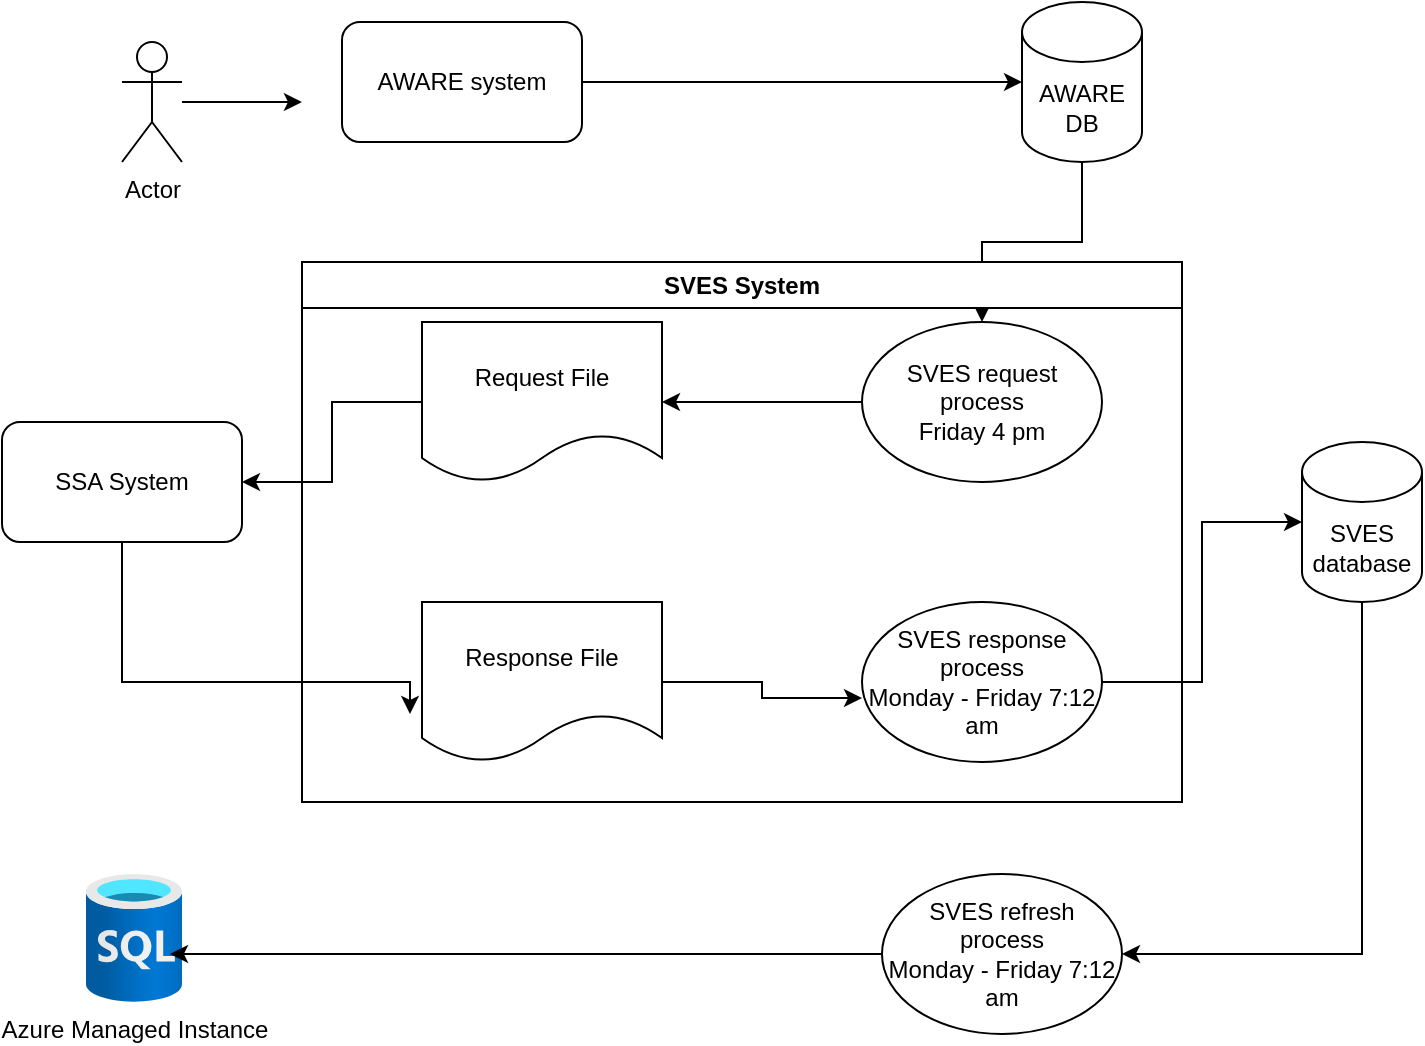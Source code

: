<mxfile version="28.0.4" pages="4">
  <diagram id="ErWEe3RkHl4P5wzTKjCB" name="SVES">
    <mxGraphModel dx="1418" dy="752" grid="1" gridSize="10" guides="1" tooltips="1" connect="1" arrows="1" fold="1" page="1" pageScale="1" pageWidth="850" pageHeight="1100" math="0" shadow="0">
      <root>
        <mxCell id="0" />
        <mxCell id="1" parent="0" />
        <mxCell id="MLg9Y7SFyvmeRMdnVMhF-10" style="edgeStyle=orthogonalEdgeStyle;rounded=0;orthogonalLoop=1;jettySize=auto;html=1;" parent="1" source="MLg9Y7SFyvmeRMdnVMhF-1" target="MLg9Y7SFyvmeRMdnVMhF-5" edge="1">
          <mxGeometry relative="1" as="geometry" />
        </mxCell>
        <mxCell id="MLg9Y7SFyvmeRMdnVMhF-1" value="AWARE system" style="rounded=1;whiteSpace=wrap;html=1;" parent="1" vertex="1">
          <mxGeometry x="230" y="60" width="120" height="60" as="geometry" />
        </mxCell>
        <mxCell id="MLg9Y7SFyvmeRMdnVMhF-2" value="Actor" style="shape=umlActor;verticalLabelPosition=bottom;verticalAlign=top;html=1;outlineConnect=0;" parent="1" vertex="1">
          <mxGeometry x="120" y="70" width="30" height="60" as="geometry" />
        </mxCell>
        <mxCell id="MLg9Y7SFyvmeRMdnVMhF-4" style="edgeStyle=orthogonalEdgeStyle;rounded=0;orthogonalLoop=1;jettySize=auto;html=1;entryX=-0.167;entryY=0.667;entryDx=0;entryDy=0;entryPerimeter=0;" parent="1" source="MLg9Y7SFyvmeRMdnVMhF-2" target="MLg9Y7SFyvmeRMdnVMhF-1" edge="1">
          <mxGeometry relative="1" as="geometry" />
        </mxCell>
        <mxCell id="MLg9Y7SFyvmeRMdnVMhF-11" style="edgeStyle=orthogonalEdgeStyle;rounded=0;orthogonalLoop=1;jettySize=auto;html=1;" parent="1" source="MLg9Y7SFyvmeRMdnVMhF-5" target="MLg9Y7SFyvmeRMdnVMhF-8" edge="1">
          <mxGeometry relative="1" as="geometry" />
        </mxCell>
        <mxCell id="MLg9Y7SFyvmeRMdnVMhF-5" value="AWARE DB" style="shape=cylinder3;whiteSpace=wrap;html=1;boundedLbl=1;backgroundOutline=1;size=15;" parent="1" vertex="1">
          <mxGeometry x="570" y="50" width="60" height="80" as="geometry" />
        </mxCell>
        <mxCell id="MLg9Y7SFyvmeRMdnVMhF-7" value="SSA System" style="rounded=1;whiteSpace=wrap;html=1;" parent="1" vertex="1">
          <mxGeometry x="60" y="260" width="120" height="60" as="geometry" />
        </mxCell>
        <mxCell id="MLg9Y7SFyvmeRMdnVMhF-13" style="edgeStyle=orthogonalEdgeStyle;rounded=0;orthogonalLoop=1;jettySize=auto;html=1;entryX=1;entryY=0.5;entryDx=0;entryDy=0;" parent="1" source="MLg9Y7SFyvmeRMdnVMhF-8" target="MLg9Y7SFyvmeRMdnVMhF-12" edge="1">
          <mxGeometry relative="1" as="geometry" />
        </mxCell>
        <mxCell id="MLg9Y7SFyvmeRMdnVMhF-8" value="SVES request process&lt;div&gt;Friday 4 pm&lt;/div&gt;" style="ellipse;whiteSpace=wrap;html=1;" parent="1" vertex="1">
          <mxGeometry x="490" y="210" width="120" height="80" as="geometry" />
        </mxCell>
        <mxCell id="MLg9Y7SFyvmeRMdnVMhF-15" style="edgeStyle=orthogonalEdgeStyle;rounded=0;orthogonalLoop=1;jettySize=auto;html=1;entryX=1;entryY=0.5;entryDx=0;entryDy=0;" parent="1" source="MLg9Y7SFyvmeRMdnVMhF-12" target="MLg9Y7SFyvmeRMdnVMhF-7" edge="1">
          <mxGeometry relative="1" as="geometry" />
        </mxCell>
        <mxCell id="MLg9Y7SFyvmeRMdnVMhF-12" value="Request File" style="shape=document;whiteSpace=wrap;html=1;boundedLbl=1;" parent="1" vertex="1">
          <mxGeometry x="270" y="210" width="120" height="80" as="geometry" />
        </mxCell>
        <mxCell id="MLg9Y7SFyvmeRMdnVMhF-14" value="Response File" style="shape=document;whiteSpace=wrap;html=1;boundedLbl=1;" parent="1" vertex="1">
          <mxGeometry x="270" y="350" width="120" height="80" as="geometry" />
        </mxCell>
        <mxCell id="MLg9Y7SFyvmeRMdnVMhF-16" style="edgeStyle=orthogonalEdgeStyle;rounded=0;orthogonalLoop=1;jettySize=auto;html=1;entryX=-0.05;entryY=0.7;entryDx=0;entryDy=0;entryPerimeter=0;" parent="1" source="MLg9Y7SFyvmeRMdnVMhF-7" target="MLg9Y7SFyvmeRMdnVMhF-14" edge="1">
          <mxGeometry relative="1" as="geometry">
            <Array as="points">
              <mxPoint x="120" y="390" />
              <mxPoint x="264" y="390" />
            </Array>
          </mxGeometry>
        </mxCell>
        <mxCell id="MLg9Y7SFyvmeRMdnVMhF-17" value="SVES response process&lt;div&gt;Monday - Friday 7:12 am&lt;/div&gt;" style="ellipse;whiteSpace=wrap;html=1;" parent="1" vertex="1">
          <mxGeometry x="490" y="350" width="120" height="80" as="geometry" />
        </mxCell>
        <mxCell id="MLg9Y7SFyvmeRMdnVMhF-18" style="edgeStyle=orthogonalEdgeStyle;rounded=0;orthogonalLoop=1;jettySize=auto;html=1;entryX=0;entryY=0.6;entryDx=0;entryDy=0;entryPerimeter=0;" parent="1" source="MLg9Y7SFyvmeRMdnVMhF-14" target="MLg9Y7SFyvmeRMdnVMhF-17" edge="1">
          <mxGeometry relative="1" as="geometry" />
        </mxCell>
        <mxCell id="MLg9Y7SFyvmeRMdnVMhF-23" style="edgeStyle=orthogonalEdgeStyle;rounded=0;orthogonalLoop=1;jettySize=auto;html=1;entryX=1;entryY=0.5;entryDx=0;entryDy=0;" parent="1" source="MLg9Y7SFyvmeRMdnVMhF-19" target="MLg9Y7SFyvmeRMdnVMhF-22" edge="1">
          <mxGeometry relative="1" as="geometry">
            <Array as="points">
              <mxPoint x="740" y="526" />
            </Array>
          </mxGeometry>
        </mxCell>
        <mxCell id="MLg9Y7SFyvmeRMdnVMhF-19" value="SVES database" style="shape=cylinder3;whiteSpace=wrap;html=1;boundedLbl=1;backgroundOutline=1;size=15;" parent="1" vertex="1">
          <mxGeometry x="710" y="270" width="60" height="80" as="geometry" />
        </mxCell>
        <mxCell id="MLg9Y7SFyvmeRMdnVMhF-20" style="edgeStyle=orthogonalEdgeStyle;rounded=0;orthogonalLoop=1;jettySize=auto;html=1;entryX=0;entryY=0.5;entryDx=0;entryDy=0;entryPerimeter=0;" parent="1" source="MLg9Y7SFyvmeRMdnVMhF-17" target="MLg9Y7SFyvmeRMdnVMhF-19" edge="1">
          <mxGeometry relative="1" as="geometry" />
        </mxCell>
        <mxCell id="MLg9Y7SFyvmeRMdnVMhF-21" value="Azure Managed Instance" style="image;aspect=fixed;html=1;points=[];align=center;fontSize=12;image=img/lib/azure2/databases/SQL_Database.svg;" parent="1" vertex="1">
          <mxGeometry x="102" y="486" width="48" height="64" as="geometry" />
        </mxCell>
        <mxCell id="MLg9Y7SFyvmeRMdnVMhF-22" value="SVES refresh process&lt;div&gt;Monday - Friday 7:12 am&lt;/div&gt;" style="ellipse;whiteSpace=wrap;html=1;" parent="1" vertex="1">
          <mxGeometry x="500" y="486" width="120" height="80" as="geometry" />
        </mxCell>
        <mxCell id="MLg9Y7SFyvmeRMdnVMhF-26" value="SVES System" style="swimlane;whiteSpace=wrap;html=1;" parent="1" vertex="1">
          <mxGeometry x="210" y="180" width="440" height="270" as="geometry" />
        </mxCell>
        <mxCell id="MLg9Y7SFyvmeRMdnVMhF-24" style="edgeStyle=orthogonalEdgeStyle;rounded=0;orthogonalLoop=1;jettySize=auto;html=1;entryX=0.875;entryY=0.625;entryDx=0;entryDy=0;entryPerimeter=0;" parent="1" source="MLg9Y7SFyvmeRMdnVMhF-22" target="MLg9Y7SFyvmeRMdnVMhF-21" edge="1">
          <mxGeometry relative="1" as="geometry" />
        </mxCell>
      </root>
    </mxGraphModel>
  </diagram>
  <diagram id="FOEXgTCbALY-1axX_mEj" name="Future SVES">
    <mxGraphModel dx="1418" dy="752" grid="1" gridSize="10" guides="1" tooltips="1" connect="1" arrows="1" fold="1" page="1" pageScale="1" pageWidth="850" pageHeight="1100" math="0" shadow="0">
      <root>
        <mxCell id="0" />
        <mxCell id="1" parent="0" />
        <mxCell id="gPIpEHQpolBbuwWLKx7v-23" style="edgeStyle=orthogonalEdgeStyle;rounded=0;orthogonalLoop=1;jettySize=auto;html=1;" parent="1" source="gPIpEHQpolBbuwWLKx7v-24" target="gPIpEHQpolBbuwWLKx7v-28" edge="1">
          <mxGeometry relative="1" as="geometry" />
        </mxCell>
        <mxCell id="gPIpEHQpolBbuwWLKx7v-24" value="AWARE system" style="rounded=1;whiteSpace=wrap;html=1;" parent="1" vertex="1">
          <mxGeometry x="250" y="250" width="120" height="60" as="geometry" />
        </mxCell>
        <mxCell id="gPIpEHQpolBbuwWLKx7v-25" value="Actor" style="shape=umlActor;verticalLabelPosition=bottom;verticalAlign=top;html=1;outlineConnect=0;" parent="1" vertex="1">
          <mxGeometry x="140" y="260" width="30" height="60" as="geometry" />
        </mxCell>
        <mxCell id="gPIpEHQpolBbuwWLKx7v-26" style="edgeStyle=orthogonalEdgeStyle;rounded=0;orthogonalLoop=1;jettySize=auto;html=1;entryX=-0.167;entryY=0.667;entryDx=0;entryDy=0;entryPerimeter=0;" parent="1" source="gPIpEHQpolBbuwWLKx7v-25" target="gPIpEHQpolBbuwWLKx7v-24" edge="1">
          <mxGeometry relative="1" as="geometry" />
        </mxCell>
        <mxCell id="gPIpEHQpolBbuwWLKx7v-27" style="edgeStyle=orthogonalEdgeStyle;rounded=0;orthogonalLoop=1;jettySize=auto;html=1;" parent="1" source="gPIpEHQpolBbuwWLKx7v-28" edge="1">
          <mxGeometry relative="1" as="geometry">
            <mxPoint x="570" y="400" as="targetPoint" />
          </mxGeometry>
        </mxCell>
        <mxCell id="gPIpEHQpolBbuwWLKx7v-28" value="AWARE DB" style="shape=cylinder3;whiteSpace=wrap;html=1;boundedLbl=1;backgroundOutline=1;size=15;" parent="1" vertex="1">
          <mxGeometry x="590" y="240" width="60" height="80" as="geometry" />
        </mxCell>
        <mxCell id="gPIpEHQpolBbuwWLKx7v-29" value="SSA System" style="rounded=1;whiteSpace=wrap;html=1;" parent="1" vertex="1">
          <mxGeometry x="80" y="450" width="120" height="60" as="geometry" />
        </mxCell>
        <mxCell id="gPIpEHQpolBbuwWLKx7v-32" style="edgeStyle=orthogonalEdgeStyle;rounded=0;orthogonalLoop=1;jettySize=auto;html=1;entryX=1;entryY=0.5;entryDx=0;entryDy=0;exitX=0;exitY=0.5;exitDx=0;exitDy=0;exitPerimeter=0;" parent="1" source="gPIpEHQpolBbuwWLKx7v-46" target="gPIpEHQpolBbuwWLKx7v-29" edge="1">
          <mxGeometry relative="1" as="geometry">
            <mxPoint x="290" y="440" as="sourcePoint" />
          </mxGeometry>
        </mxCell>
        <mxCell id="gPIpEHQpolBbuwWLKx7v-38" style="edgeStyle=orthogonalEdgeStyle;rounded=0;orthogonalLoop=1;jettySize=auto;html=1;entryX=1;entryY=0.5;entryDx=0;entryDy=0;" parent="1" source="gPIpEHQpolBbuwWLKx7v-39" edge="1">
          <mxGeometry relative="1" as="geometry">
            <Array as="points">
              <mxPoint x="760" y="716" />
            </Array>
            <mxPoint x="640" y="716" as="targetPoint" />
          </mxGeometry>
        </mxCell>
        <mxCell id="gPIpEHQpolBbuwWLKx7v-39" value="SVES database" style="shape=cylinder3;whiteSpace=wrap;html=1;boundedLbl=1;backgroundOutline=1;size=15;" parent="1" vertex="1">
          <mxGeometry x="730" y="460" width="60" height="80" as="geometry" />
        </mxCell>
        <mxCell id="gPIpEHQpolBbuwWLKx7v-40" style="edgeStyle=orthogonalEdgeStyle;rounded=0;orthogonalLoop=1;jettySize=auto;html=1;entryX=0;entryY=0.5;entryDx=0;entryDy=0;entryPerimeter=0;" parent="1" target="gPIpEHQpolBbuwWLKx7v-39" edge="1">
          <mxGeometry relative="1" as="geometry">
            <mxPoint x="610" y="580" as="sourcePoint" />
            <Array as="points">
              <mxPoint x="610" y="581" />
              <mxPoint x="650" y="581" />
              <mxPoint x="650" y="500" />
            </Array>
          </mxGeometry>
        </mxCell>
        <mxCell id="gPIpEHQpolBbuwWLKx7v-41" value="Azure Managed Instance" style="image;aspect=fixed;html=1;points=[];align=center;fontSize=12;image=img/lib/azure2/databases/SQL_Database.svg;" parent="1" vertex="1">
          <mxGeometry x="122" y="676" width="48" height="64" as="geometry" />
        </mxCell>
        <mxCell id="gPIpEHQpolBbuwWLKx7v-43" value="SVES System" style="swimlane;whiteSpace=wrap;html=1;" parent="1" vertex="1">
          <mxGeometry x="240" y="380" width="440" height="270" as="geometry" />
        </mxCell>
        <mxCell id="gPIpEHQpolBbuwWLKx7v-46" value="Request file" style="verticalLabelPosition=bottom;html=1;verticalAlign=top;align=center;strokeColor=none;fillColor=#00BEF2;shape=mxgraph.azure.storage_blob;" parent="gPIpEHQpolBbuwWLKx7v-43" vertex="1">
          <mxGeometry x="95" y="45" width="50" height="45" as="geometry" />
        </mxCell>
        <mxCell id="qNEKp2SMUfAJs7Vq2Zbj-2" value="Request file" style="verticalLabelPosition=bottom;html=1;verticalAlign=top;align=center;strokeColor=none;fillColor=#00BEF2;shape=mxgraph.azure.storage_blob;" vertex="1" parent="gPIpEHQpolBbuwWLKx7v-43">
          <mxGeometry x="100" y="170" width="50" height="45" as="geometry" />
        </mxCell>
        <mxCell id="qNEKp2SMUfAJs7Vq2Zbj-5" value="SVES_Request_WebJob" style="image;aspect=fixed;html=1;points=[];align=center;fontSize=12;image=img/lib/azure2/other/Web_Jobs.svg;" vertex="1" parent="gPIpEHQpolBbuwWLKx7v-43">
          <mxGeometry x="290" y="33.5" width="66" height="68" as="geometry" />
        </mxCell>
        <mxCell id="qNEKp2SMUfAJs7Vq2Zbj-6" value="SVES_Response_WebJob" style="image;aspect=fixed;html=1;points=[];align=center;fontSize=12;image=img/lib/azure2/other/Web_Jobs.svg;" vertex="1" parent="gPIpEHQpolBbuwWLKx7v-43">
          <mxGeometry x="300" y="154" width="66" height="68" as="geometry" />
        </mxCell>
        <mxCell id="qNEKp2SMUfAJs7Vq2Zbj-9" style="edgeStyle=orthogonalEdgeStyle;rounded=0;orthogonalLoop=1;jettySize=auto;html=1;entryX=1;entryY=0.5;entryDx=0;entryDy=0;entryPerimeter=0;" edge="1" parent="gPIpEHQpolBbuwWLKx7v-43" source="qNEKp2SMUfAJs7Vq2Zbj-5" target="gPIpEHQpolBbuwWLKx7v-46">
          <mxGeometry relative="1" as="geometry" />
        </mxCell>
        <mxCell id="qNEKp2SMUfAJs7Vq2Zbj-10" style="edgeStyle=orthogonalEdgeStyle;rounded=0;orthogonalLoop=1;jettySize=auto;html=1;entryX=0.152;entryY=0.566;entryDx=0;entryDy=0;entryPerimeter=0;" edge="1" parent="gPIpEHQpolBbuwWLKx7v-43" source="qNEKp2SMUfAJs7Vq2Zbj-2" target="qNEKp2SMUfAJs7Vq2Zbj-6">
          <mxGeometry relative="1" as="geometry" />
        </mxCell>
        <mxCell id="gPIpEHQpolBbuwWLKx7v-44" style="edgeStyle=orthogonalEdgeStyle;rounded=0;orthogonalLoop=1;jettySize=auto;html=1;entryX=0.875;entryY=0.625;entryDx=0;entryDy=0;entryPerimeter=0;" parent="1" target="gPIpEHQpolBbuwWLKx7v-41" edge="1">
          <mxGeometry relative="1" as="geometry">
            <mxPoint x="520" y="716" as="sourcePoint" />
          </mxGeometry>
        </mxCell>
        <mxCell id="qNEKp2SMUfAJs7Vq2Zbj-3" style="edgeStyle=orthogonalEdgeStyle;rounded=0;orthogonalLoop=1;jettySize=auto;html=1;entryX=0;entryY=0.5;entryDx=0;entryDy=0;entryPerimeter=0;" edge="1" parent="1" source="gPIpEHQpolBbuwWLKx7v-29" target="qNEKp2SMUfAJs7Vq2Zbj-2">
          <mxGeometry relative="1" as="geometry">
            <Array as="points">
              <mxPoint x="140" y="573" />
              <mxPoint x="265" y="573" />
            </Array>
          </mxGeometry>
        </mxCell>
        <mxCell id="qNEKp2SMUfAJs7Vq2Zbj-11" value="SVES_Refresh_WebJob" style="image;aspect=fixed;html=1;points=[];align=center;fontSize=12;image=img/lib/azure2/other/Web_Jobs.svg;" vertex="1" parent="1">
          <mxGeometry x="550" y="676" width="66" height="68" as="geometry" />
        </mxCell>
      </root>
    </mxGraphModel>
  </diagram>
  <diagram id="YwWu048TEgHhXD1repnB" name="SVES_Response">
    <mxGraphModel dx="1418" dy="752" grid="1" gridSize="10" guides="1" tooltips="1" connect="1" arrows="1" fold="1" page="1" pageScale="1" pageWidth="850" pageHeight="1100" math="0" shadow="0">
      <root>
        <mxCell id="0" />
        <mxCell id="1" parent="0" />
        <mxCell id="rn0WZyYpXiQJ-BusRnu9-4" value="" style="edgeStyle=orthogonalEdgeStyle;rounded=0;orthogonalLoop=1;jettySize=auto;html=1;" edge="1" parent="1" source="rn0WZyYpXiQJ-BusRnu9-1" target="rn0WZyYpXiQJ-BusRnu9-3">
          <mxGeometry relative="1" as="geometry" />
        </mxCell>
        <mxCell id="rn0WZyYpXiQJ-BusRnu9-1" value="Delete Records in Staging table" style="rounded=1;whiteSpace=wrap;html=1;" vertex="1" parent="1">
          <mxGeometry x="350" y="20" width="120" height="60" as="geometry" />
        </mxCell>
        <mxCell id="rn0WZyYpXiQJ-BusRnu9-6" value="" style="edgeStyle=orthogonalEdgeStyle;rounded=0;orthogonalLoop=1;jettySize=auto;html=1;" edge="1" parent="1" source="rn0WZyYpXiQJ-BusRnu9-3" target="rn0WZyYpXiQJ-BusRnu9-5">
          <mxGeometry relative="1" as="geometry" />
        </mxCell>
        <mxCell id="rn0WZyYpXiQJ-BusRnu9-3" value="Load No Benefits record" style="whiteSpace=wrap;html=1;rounded=1;" vertex="1" parent="1">
          <mxGeometry x="110" y="110" width="120" height="60" as="geometry" />
        </mxCell>
        <mxCell id="rn0WZyYpXiQJ-BusRnu9-8" value="" style="edgeStyle=orthogonalEdgeStyle;rounded=0;orthogonalLoop=1;jettySize=auto;html=1;" edge="1" parent="1" source="rn0WZyYpXiQJ-BusRnu9-5" target="rn0WZyYpXiQJ-BusRnu9-7">
          <mxGeometry relative="1" as="geometry" />
        </mxCell>
        <mxCell id="rn0WZyYpXiQJ-BusRnu9-5" value="Load Tye II records" style="whiteSpace=wrap;html=1;rounded=1;" vertex="1" parent="1">
          <mxGeometry x="290" y="110" width="120" height="60" as="geometry" />
        </mxCell>
        <mxCell id="rn0WZyYpXiQJ-BusRnu9-10" value="" style="edgeStyle=orthogonalEdgeStyle;rounded=0;orthogonalLoop=1;jettySize=auto;html=1;" edge="1" parent="1" source="rn0WZyYpXiQJ-BusRnu9-7" target="rn0WZyYpXiQJ-BusRnu9-9">
          <mxGeometry relative="1" as="geometry" />
        </mxCell>
        <mxCell id="rn0WZyYpXiQJ-BusRnu9-7" value="Load Type XVI records" style="whiteSpace=wrap;html=1;rounded=1;" vertex="1" parent="1">
          <mxGeometry x="450" y="110" width="120" height="60" as="geometry" />
        </mxCell>
        <mxCell id="rn0WZyYpXiQJ-BusRnu9-12" value="" style="edgeStyle=orthogonalEdgeStyle;rounded=0;orthogonalLoop=1;jettySize=auto;html=1;" edge="1" parent="1" source="rn0WZyYpXiQJ-BusRnu9-9" target="rn0WZyYpXiQJ-BusRnu9-11">
          <mxGeometry relative="1" as="geometry">
            <Array as="points">
              <mxPoint x="680" y="240" />
            </Array>
          </mxGeometry>
        </mxCell>
        <mxCell id="rn0WZyYpXiQJ-BusRnu9-9" value="Load both Type II and Type XVI records" style="whiteSpace=wrap;html=1;rounded=1;" vertex="1" parent="1">
          <mxGeometry x="620" y="110" width="120" height="60" as="geometry" />
        </mxCell>
        <mxCell id="rn0WZyYpXiQJ-BusRnu9-14" value="" style="edgeStyle=orthogonalEdgeStyle;rounded=0;orthogonalLoop=1;jettySize=auto;html=1;" edge="1" parent="1" source="rn0WZyYpXiQJ-BusRnu9-11" target="rn0WZyYpXiQJ-BusRnu9-13">
          <mxGeometry relative="1" as="geometry" />
        </mxCell>
        <mxCell id="rn0WZyYpXiQJ-BusRnu9-11" value="Pre-Update Data" style="whiteSpace=wrap;html=1;rounded=1;" vertex="1" parent="1">
          <mxGeometry x="365" y="210" width="120" height="60" as="geometry" />
        </mxCell>
        <mxCell id="rn0WZyYpXiQJ-BusRnu9-16" value="" style="edgeStyle=orthogonalEdgeStyle;rounded=0;orthogonalLoop=1;jettySize=auto;html=1;" edge="1" parent="1" source="rn0WZyYpXiQJ-BusRnu9-13" target="rn0WZyYpXiQJ-BusRnu9-15">
          <mxGeometry relative="1" as="geometry" />
        </mxCell>
        <mxCell id="rn0WZyYpXiQJ-BusRnu9-13" value="Validate No Benefits" style="whiteSpace=wrap;html=1;rounded=1;" vertex="1" parent="1">
          <mxGeometry x="80" y="290" width="120" height="60" as="geometry" />
        </mxCell>
        <mxCell id="rn0WZyYpXiQJ-BusRnu9-18" value="" style="edgeStyle=orthogonalEdgeStyle;rounded=0;orthogonalLoop=1;jettySize=auto;html=1;" edge="1" parent="1" source="rn0WZyYpXiQJ-BusRnu9-15" target="rn0WZyYpXiQJ-BusRnu9-17">
          <mxGeometry relative="1" as="geometry" />
        </mxCell>
        <mxCell id="rn0WZyYpXiQJ-BusRnu9-15" value="Validate Title II" style="whiteSpace=wrap;html=1;rounded=1;" vertex="1" parent="1">
          <mxGeometry x="260" y="290" width="120" height="60" as="geometry" />
        </mxCell>
        <mxCell id="rn0WZyYpXiQJ-BusRnu9-20" value="" style="edgeStyle=orthogonalEdgeStyle;rounded=0;orthogonalLoop=1;jettySize=auto;html=1;" edge="1" parent="1" source="rn0WZyYpXiQJ-BusRnu9-17" target="rn0WZyYpXiQJ-BusRnu9-19">
          <mxGeometry relative="1" as="geometry" />
        </mxCell>
        <mxCell id="rn0WZyYpXiQJ-BusRnu9-17" value="Validate Title XVI" style="whiteSpace=wrap;html=1;rounded=1;" vertex="1" parent="1">
          <mxGeometry x="460" y="290" width="120" height="60" as="geometry" />
        </mxCell>
        <mxCell id="rn0WZyYpXiQJ-BusRnu9-22" value="" style="edgeStyle=orthogonalEdgeStyle;rounded=0;orthogonalLoop=1;jettySize=auto;html=1;" edge="1" parent="1" source="rn0WZyYpXiQJ-BusRnu9-19" target="rn0WZyYpXiQJ-BusRnu9-21">
          <mxGeometry relative="1" as="geometry">
            <Array as="points">
              <mxPoint x="710" y="410" />
            </Array>
          </mxGeometry>
        </mxCell>
        <mxCell id="rn0WZyYpXiQJ-BusRnu9-19" value="Validate both Title II and Title XVI" style="whiteSpace=wrap;html=1;rounded=1;" vertex="1" parent="1">
          <mxGeometry x="660" y="290" width="120" height="60" as="geometry" />
        </mxCell>
        <mxCell id="rn0WZyYpXiQJ-BusRnu9-24" value="" style="edgeStyle=orthogonalEdgeStyle;rounded=0;orthogonalLoop=1;jettySize=auto;html=1;" edge="1" parent="1" source="rn0WZyYpXiQJ-BusRnu9-21" target="rn0WZyYpXiQJ-BusRnu9-23">
          <mxGeometry relative="1" as="geometry" />
        </mxCell>
        <mxCell id="rn0WZyYpXiQJ-BusRnu9-21" value="Update Aware Log preUpdate data" style="whiteSpace=wrap;html=1;rounded=1;" vertex="1" parent="1">
          <mxGeometry x="365" y="380" width="120" height="60" as="geometry" />
        </mxCell>
        <mxCell id="rn0WZyYpXiQJ-BusRnu9-23" value="Create VES Stats Report" style="whiteSpace=wrap;html=1;rounded=1;" vertex="1" parent="1">
          <mxGeometry x="365" y="470" width="120" height="60" as="geometry" />
        </mxCell>
      </root>
    </mxGraphModel>
  </diagram>
  <diagram id="945O-W21DyEdW42Vvx96" name="Budget Access DB Migration">
    <mxGraphModel dx="1418" dy="752" grid="1" gridSize="10" guides="1" tooltips="1" connect="1" arrows="1" fold="1" page="1" pageScale="1" pageWidth="850" pageHeight="1100" math="0" shadow="0">
      <root>
        <mxCell id="0" />
        <mxCell id="1" parent="0" />
        <mxCell id="8B_Xu-iO_OuKSOJBWG5p-13" style="edgeStyle=orthogonalEdgeStyle;rounded=0;orthogonalLoop=1;jettySize=auto;html=1;" edge="1" parent="1" source="8B_Xu-iO_OuKSOJBWG5p-4" target="8B_Xu-iO_OuKSOJBWG5p-12">
          <mxGeometry relative="1" as="geometry" />
        </mxCell>
        <mxCell id="8B_Xu-iO_OuKSOJBWG5p-14" value="1 to many&amp;nbsp;" style="edgeLabel;html=1;align=center;verticalAlign=middle;resizable=0;points=[];" vertex="1" connectable="0" parent="8B_Xu-iO_OuKSOJBWG5p-13">
          <mxGeometry x="0.168" y="-1" relative="1" as="geometry">
            <mxPoint as="offset" />
          </mxGeometry>
        </mxCell>
        <mxCell id="8B_Xu-iO_OuKSOJBWG5p-37" style="edgeStyle=orthogonalEdgeStyle;rounded=0;orthogonalLoop=1;jettySize=auto;html=1;entryX=0.5;entryY=0;entryDx=0;entryDy=0;" edge="1" parent="1" source="8B_Xu-iO_OuKSOJBWG5p-4" target="8B_Xu-iO_OuKSOJBWG5p-5">
          <mxGeometry relative="1" as="geometry" />
        </mxCell>
        <mxCell id="8B_Xu-iO_OuKSOJBWG5p-49" value="1 to many" style="edgeLabel;html=1;align=center;verticalAlign=middle;resizable=0;points=[];" vertex="1" connectable="0" parent="8B_Xu-iO_OuKSOJBWG5p-37">
          <mxGeometry x="-0.164" y="4" relative="1" as="geometry">
            <mxPoint as="offset" />
          </mxGeometry>
        </mxCell>
        <mxCell id="8B_Xu-iO_OuKSOJBWG5p-57" style="edgeStyle=orthogonalEdgeStyle;rounded=0;orthogonalLoop=1;jettySize=auto;html=1;entryX=0;entryY=0.5;entryDx=0;entryDy=0;" edge="1" parent="1" source="8B_Xu-iO_OuKSOJBWG5p-4" target="8B_Xu-iO_OuKSOJBWG5p-55">
          <mxGeometry relative="1" as="geometry">
            <Array as="points">
              <mxPoint x="380" y="110" />
            </Array>
          </mxGeometry>
        </mxCell>
        <mxCell id="8B_Xu-iO_OuKSOJBWG5p-58" value="1 to many" style="edgeLabel;html=1;align=center;verticalAlign=middle;resizable=0;points=[];" vertex="1" connectable="0" parent="8B_Xu-iO_OuKSOJBWG5p-57">
          <mxGeometry x="-0.094" y="-1" relative="1" as="geometry">
            <mxPoint as="offset" />
          </mxGeometry>
        </mxCell>
        <mxCell id="8B_Xu-iO_OuKSOJBWG5p-4" value="CostCenter&lt;div&gt;--------------------&lt;br&gt;&lt;div&gt;Number&lt;/div&gt;&lt;div&gt;Description&lt;/div&gt;&lt;/div&gt;&lt;div&gt;TypeOfExpenditures&lt;/div&gt;&lt;div&gt;Purpose&lt;/div&gt;&lt;div&gt;RulesInstruction&lt;/div&gt;" style="rounded=1;whiteSpace=wrap;html=1;" vertex="1" parent="1">
          <mxGeometry x="310" y="150" width="130" height="170" as="geometry" />
        </mxCell>
        <mxCell id="8B_Xu-iO_OuKSOJBWG5p-38" style="edgeStyle=orthogonalEdgeStyle;rounded=0;orthogonalLoop=1;jettySize=auto;html=1;" edge="1" parent="1" source="8B_Xu-iO_OuKSOJBWG5p-5" target="8B_Xu-iO_OuKSOJBWG5p-31">
          <mxGeometry relative="1" as="geometry" />
        </mxCell>
        <mxCell id="8B_Xu-iO_OuKSOJBWG5p-45" value="1 to many" style="edgeLabel;html=1;align=center;verticalAlign=middle;resizable=0;points=[];" vertex="1" connectable="0" parent="8B_Xu-iO_OuKSOJBWG5p-38">
          <mxGeometry x="0.539" y="1" relative="1" as="geometry">
            <mxPoint as="offset" />
          </mxGeometry>
        </mxCell>
        <mxCell id="8B_Xu-iO_OuKSOJBWG5p-39" style="edgeStyle=orthogonalEdgeStyle;rounded=0;orthogonalLoop=1;jettySize=auto;html=1;entryX=0.5;entryY=0;entryDx=0;entryDy=0;" edge="1" parent="1" source="8B_Xu-iO_OuKSOJBWG5p-5" target="8B_Xu-iO_OuKSOJBWG5p-9">
          <mxGeometry relative="1" as="geometry" />
        </mxCell>
        <mxCell id="8B_Xu-iO_OuKSOJBWG5p-43" value="1 to many" style="edgeLabel;html=1;align=center;verticalAlign=middle;resizable=0;points=[];" vertex="1" connectable="0" parent="8B_Xu-iO_OuKSOJBWG5p-39">
          <mxGeometry x="0.469" y="3" relative="1" as="geometry">
            <mxPoint as="offset" />
          </mxGeometry>
        </mxCell>
        <mxCell id="8B_Xu-iO_OuKSOJBWG5p-40" style="edgeStyle=orthogonalEdgeStyle;rounded=0;orthogonalLoop=1;jettySize=auto;html=1;" edge="1" parent="1" source="8B_Xu-iO_OuKSOJBWG5p-5" target="8B_Xu-iO_OuKSOJBWG5p-33">
          <mxGeometry relative="1" as="geometry" />
        </mxCell>
        <mxCell id="8B_Xu-iO_OuKSOJBWG5p-47" value="1 to many" style="edgeLabel;html=1;align=center;verticalAlign=middle;resizable=0;points=[];" vertex="1" connectable="0" parent="8B_Xu-iO_OuKSOJBWG5p-40">
          <mxGeometry x="0.549" y="-2" relative="1" as="geometry">
            <mxPoint as="offset" />
          </mxGeometry>
        </mxCell>
        <mxCell id="8B_Xu-iO_OuKSOJBWG5p-41" style="edgeStyle=orthogonalEdgeStyle;rounded=0;orthogonalLoop=1;jettySize=auto;html=1;entryX=0.5;entryY=0;entryDx=0;entryDy=0;" edge="1" parent="1" source="8B_Xu-iO_OuKSOJBWG5p-5" target="8B_Xu-iO_OuKSOJBWG5p-30">
          <mxGeometry relative="1" as="geometry" />
        </mxCell>
        <mxCell id="8B_Xu-iO_OuKSOJBWG5p-44" value="1 to many" style="edgeLabel;html=1;align=center;verticalAlign=middle;resizable=0;points=[];" vertex="1" connectable="0" parent="8B_Xu-iO_OuKSOJBWG5p-41">
          <mxGeometry x="0.643" y="2" relative="1" as="geometry">
            <mxPoint as="offset" />
          </mxGeometry>
        </mxCell>
        <mxCell id="8B_Xu-iO_OuKSOJBWG5p-50" style="edgeStyle=orthogonalEdgeStyle;rounded=0;orthogonalLoop=1;jettySize=auto;html=1;entryX=0.5;entryY=0;entryDx=0;entryDy=0;" edge="1" parent="1" source="8B_Xu-iO_OuKSOJBWG5p-5" target="8B_Xu-iO_OuKSOJBWG5p-32">
          <mxGeometry relative="1" as="geometry" />
        </mxCell>
        <mxCell id="8B_Xu-iO_OuKSOJBWG5p-51" value="&lt;span style=&quot;color: rgba(0, 0, 0, 0); font-family: monospace; font-size: 0px; text-align: start; background-color: rgb(27, 29, 30);&quot;&gt;%3CmxGraphModel%3E%3Croot%3E%3CmxCell%20id%3D%220%22%2F%3E%3CmxCell%20id%3D%221%22%20parent%3D%220%22%2F%3E%3CmxCell%20id%3D%222%22%20value%3D%221%20to%20many%22%20style%3D%22edgeLabel%3Bhtml%3D1%3Balign%3Dcenter%3BverticalAlign%3Dmiddle%3Bresizable%3D0%3Bpoints%3D%5B%5D%3B%22%20vertex%3D%221%22%20connectable%3D%220%22%20parent%3D%221%22%3E%3CmxGeometry%20x%3D%22426%22%20y%3D%22570%22%20as%3D%22geometry%22%2F%3E%3C%2FmxCell%3E%3C%2Froot%3E%3C%2FmxGraphModel%3E&lt;/span&gt;" style="edgeLabel;html=1;align=center;verticalAlign=middle;resizable=0;points=[];" vertex="1" connectable="0" parent="8B_Xu-iO_OuKSOJBWG5p-50">
          <mxGeometry x="0.39" y="-5" relative="1" as="geometry">
            <mxPoint as="offset" />
          </mxGeometry>
        </mxCell>
        <mxCell id="8B_Xu-iO_OuKSOJBWG5p-52" value="1 to many" style="edgeLabel;html=1;align=center;verticalAlign=middle;resizable=0;points=[];" vertex="1" connectable="0" parent="8B_Xu-iO_OuKSOJBWG5p-50">
          <mxGeometry x="0.298" relative="1" as="geometry">
            <mxPoint as="offset" />
          </mxGeometry>
        </mxCell>
        <mxCell id="8B_Xu-iO_OuKSOJBWG5p-5" value="BudgetSummary&lt;div&gt;-----------------------&lt;/div&gt;&lt;div&gt;Year&lt;/div&gt;&lt;div&gt;Total&lt;/div&gt;&lt;div&gt;Comment&lt;/div&gt;" style="rounded=1;whiteSpace=wrap;html=1;" vertex="1" parent="1">
          <mxGeometry x="320" y="390" width="120" height="90" as="geometry" />
        </mxCell>
        <mxCell id="8B_Xu-iO_OuKSOJBWG5p-9" value="EqupimentBudget" style="whiteSpace=wrap;html=1;rounded=1;" vertex="1" parent="1">
          <mxGeometry x="60" y="610" width="120" height="60" as="geometry" />
        </mxCell>
        <mxCell id="8B_Xu-iO_OuKSOJBWG5p-12" value="Contact" style="rounded=1;whiteSpace=wrap;html=1;" vertex="1" parent="1">
          <mxGeometry x="520" y="290" width="120" height="60" as="geometry" />
        </mxCell>
        <mxCell id="8B_Xu-iO_OuKSOJBWG5p-29" value="" style="edgeStyle=orthogonalEdgeStyle;rounded=0;orthogonalLoop=1;jettySize=auto;html=1;" edge="1" parent="1" source="8B_Xu-iO_OuKSOJBWG5p-15" target="8B_Xu-iO_OuKSOJBWG5p-12">
          <mxGeometry relative="1" as="geometry" />
        </mxCell>
        <mxCell id="8B_Xu-iO_OuKSOJBWG5p-48" value="1 to many" style="edgeLabel;html=1;align=center;verticalAlign=middle;resizable=0;points=[];" vertex="1" connectable="0" parent="8B_Xu-iO_OuKSOJBWG5p-29">
          <mxGeometry x="-0.32" y="-1" relative="1" as="geometry">
            <mxPoint as="offset" />
          </mxGeometry>
        </mxCell>
        <mxCell id="8B_Xu-iO_OuKSOJBWG5p-15" value="ContactType" style="whiteSpace=wrap;html=1;rounded=1;" vertex="1" parent="1">
          <mxGeometry x="700" y="290" width="120" height="60" as="geometry" />
        </mxCell>
        <mxCell id="8B_Xu-iO_OuKSOJBWG5p-20" value="OaksChartField" style="rounded=1;whiteSpace=wrap;html=1;" vertex="1" parent="1">
          <mxGeometry x="80" y="250" width="120" height="60" as="geometry" />
        </mxCell>
        <mxCell id="8B_Xu-iO_OuKSOJBWG5p-21" value="OaksAccountCode" style="rounded=1;whiteSpace=wrap;html=1;" vertex="1" parent="1">
          <mxGeometry x="80" y="140" width="120" height="60" as="geometry" />
        </mxCell>
        <mxCell id="8B_Xu-iO_OuKSOJBWG5p-30" value="ConsultantBudget" style="whiteSpace=wrap;html=1;rounded=1;" vertex="1" parent="1">
          <mxGeometry x="210" y="610" width="120" height="60" as="geometry" />
        </mxCell>
        <mxCell id="8B_Xu-iO_OuKSOJBWG5p-31" value="OfficeRentBudget" style="whiteSpace=wrap;html=1;rounded=1;" vertex="1" parent="1">
          <mxGeometry x="365" y="610" width="120" height="60" as="geometry" />
        </mxCell>
        <mxCell id="8B_Xu-iO_OuKSOJBWG5p-32" value="TravelBudget" style="whiteSpace=wrap;html=1;rounded=1;" vertex="1" parent="1">
          <mxGeometry x="510" y="610" width="120" height="60" as="geometry" />
        </mxCell>
        <mxCell id="8B_Xu-iO_OuKSOJBWG5p-33" value="MaintenanceBudget" style="whiteSpace=wrap;html=1;rounded=1;" vertex="1" parent="1">
          <mxGeometry x="660" y="610" width="120" height="60" as="geometry" />
        </mxCell>
        <mxCell id="8B_Xu-iO_OuKSOJBWG5p-55" value="Project&lt;div&gt;--------------------&lt;/div&gt;&lt;div&gt;Year&lt;/div&gt;&lt;div&gt;Detail&lt;/div&gt;" style="whiteSpace=wrap;html=1;rounded=1;" vertex="1" parent="1">
          <mxGeometry x="510" y="60" width="120" height="100" as="geometry" />
        </mxCell>
      </root>
    </mxGraphModel>
  </diagram>
</mxfile>
